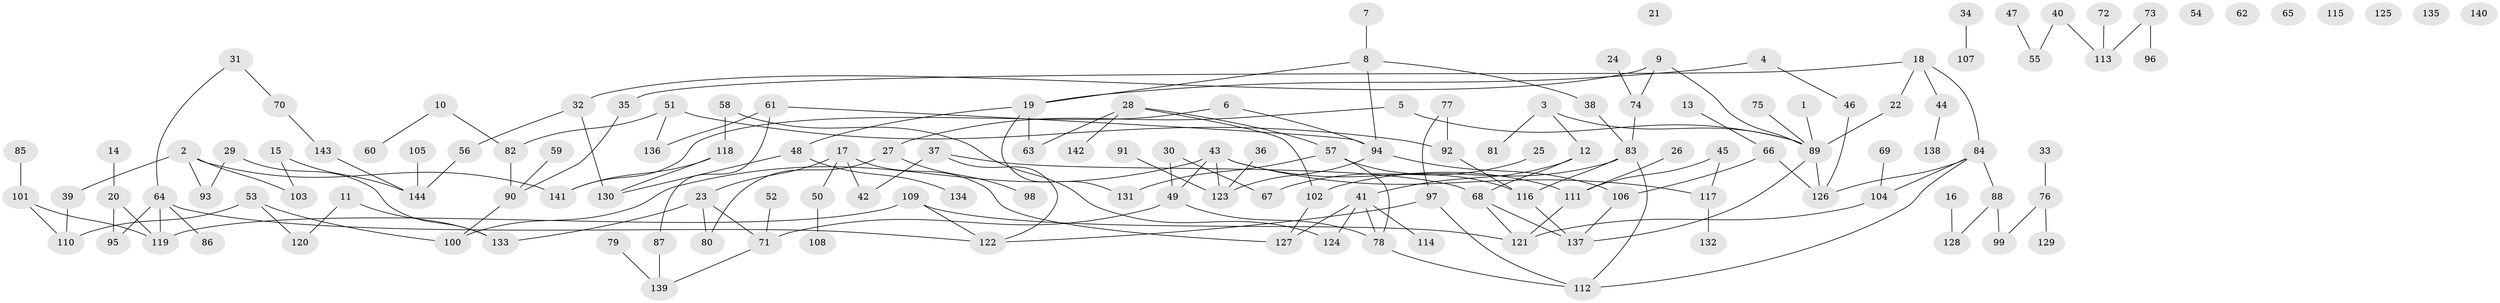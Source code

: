 // coarse degree distribution, {7: 0.020618556701030927, 4: 0.13402061855670103, 2: 0.2268041237113402, 3: 0.20618556701030927, 1: 0.21649484536082475, 5: 0.05154639175257732, 0: 0.09278350515463918, 6: 0.05154639175257732}
// Generated by graph-tools (version 1.1) at 2025/23/03/03/25 07:23:25]
// undirected, 144 vertices, 171 edges
graph export_dot {
graph [start="1"]
  node [color=gray90,style=filled];
  1;
  2;
  3;
  4;
  5;
  6;
  7;
  8;
  9;
  10;
  11;
  12;
  13;
  14;
  15;
  16;
  17;
  18;
  19;
  20;
  21;
  22;
  23;
  24;
  25;
  26;
  27;
  28;
  29;
  30;
  31;
  32;
  33;
  34;
  35;
  36;
  37;
  38;
  39;
  40;
  41;
  42;
  43;
  44;
  45;
  46;
  47;
  48;
  49;
  50;
  51;
  52;
  53;
  54;
  55;
  56;
  57;
  58;
  59;
  60;
  61;
  62;
  63;
  64;
  65;
  66;
  67;
  68;
  69;
  70;
  71;
  72;
  73;
  74;
  75;
  76;
  77;
  78;
  79;
  80;
  81;
  82;
  83;
  84;
  85;
  86;
  87;
  88;
  89;
  90;
  91;
  92;
  93;
  94;
  95;
  96;
  97;
  98;
  99;
  100;
  101;
  102;
  103;
  104;
  105;
  106;
  107;
  108;
  109;
  110;
  111;
  112;
  113;
  114;
  115;
  116;
  117;
  118;
  119;
  120;
  121;
  122;
  123;
  124;
  125;
  126;
  127;
  128;
  129;
  130;
  131;
  132;
  133;
  134;
  135;
  136;
  137;
  138;
  139;
  140;
  141;
  142;
  143;
  144;
  1 -- 89;
  2 -- 39;
  2 -- 93;
  2 -- 103;
  2 -- 141;
  3 -- 12;
  3 -- 81;
  3 -- 89;
  4 -- 19;
  4 -- 46;
  5 -- 27;
  5 -- 89;
  6 -- 94;
  6 -- 141;
  7 -- 8;
  8 -- 19;
  8 -- 38;
  8 -- 94;
  9 -- 32;
  9 -- 74;
  9 -- 89;
  10 -- 60;
  10 -- 82;
  11 -- 120;
  11 -- 133;
  12 -- 41;
  12 -- 68;
  13 -- 66;
  14 -- 20;
  15 -- 103;
  15 -- 144;
  16 -- 128;
  17 -- 23;
  17 -- 42;
  17 -- 50;
  17 -- 127;
  18 -- 22;
  18 -- 35;
  18 -- 44;
  18 -- 84;
  19 -- 48;
  19 -- 63;
  19 -- 131;
  20 -- 95;
  20 -- 119;
  22 -- 89;
  23 -- 71;
  23 -- 80;
  23 -- 133;
  24 -- 74;
  25 -- 67;
  26 -- 111;
  27 -- 80;
  27 -- 98;
  28 -- 57;
  28 -- 63;
  28 -- 102;
  28 -- 142;
  29 -- 93;
  29 -- 133;
  30 -- 49;
  30 -- 67;
  31 -- 64;
  31 -- 70;
  32 -- 56;
  32 -- 130;
  33 -- 76;
  34 -- 107;
  35 -- 90;
  36 -- 123;
  37 -- 42;
  37 -- 68;
  37 -- 122;
  38 -- 83;
  39 -- 110;
  40 -- 55;
  40 -- 113;
  41 -- 78;
  41 -- 114;
  41 -- 124;
  41 -- 127;
  43 -- 49;
  43 -- 100;
  43 -- 111;
  43 -- 117;
  43 -- 123;
  44 -- 138;
  45 -- 111;
  45 -- 117;
  46 -- 126;
  47 -- 55;
  48 -- 130;
  48 -- 134;
  49 -- 71;
  49 -- 78;
  50 -- 108;
  51 -- 82;
  51 -- 92;
  51 -- 136;
  52 -- 71;
  53 -- 100;
  53 -- 110;
  53 -- 120;
  56 -- 144;
  57 -- 78;
  57 -- 116;
  57 -- 131;
  58 -- 118;
  58 -- 124;
  59 -- 90;
  61 -- 87;
  61 -- 94;
  61 -- 136;
  64 -- 86;
  64 -- 95;
  64 -- 119;
  64 -- 122;
  66 -- 106;
  66 -- 126;
  68 -- 121;
  68 -- 137;
  69 -- 104;
  70 -- 143;
  71 -- 139;
  72 -- 113;
  73 -- 96;
  73 -- 113;
  74 -- 83;
  75 -- 89;
  76 -- 99;
  76 -- 129;
  77 -- 92;
  77 -- 97;
  78 -- 112;
  79 -- 139;
  82 -- 90;
  83 -- 102;
  83 -- 112;
  83 -- 116;
  84 -- 88;
  84 -- 104;
  84 -- 112;
  84 -- 126;
  85 -- 101;
  87 -- 139;
  88 -- 99;
  88 -- 128;
  89 -- 126;
  89 -- 137;
  90 -- 100;
  91 -- 123;
  92 -- 116;
  94 -- 106;
  94 -- 123;
  97 -- 112;
  97 -- 122;
  101 -- 110;
  101 -- 119;
  102 -- 127;
  104 -- 121;
  105 -- 144;
  106 -- 137;
  109 -- 119;
  109 -- 121;
  109 -- 122;
  111 -- 121;
  116 -- 137;
  117 -- 132;
  118 -- 130;
  118 -- 141;
  143 -- 144;
}
